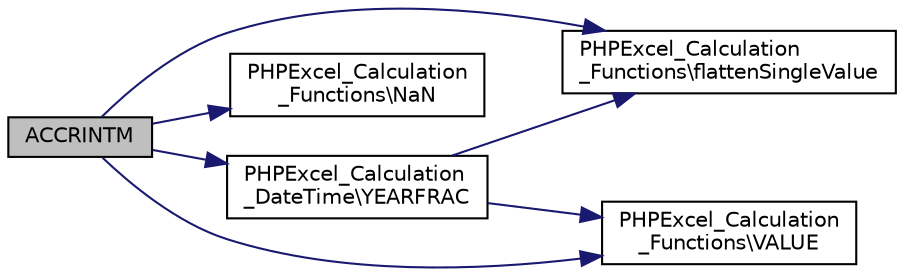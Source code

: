 digraph "ACCRINTM"
{
  edge [fontname="Helvetica",fontsize="10",labelfontname="Helvetica",labelfontsize="10"];
  node [fontname="Helvetica",fontsize="10",shape=record];
  rankdir="LR";
  Node6 [label="ACCRINTM",height=0.2,width=0.4,color="black", fillcolor="grey75", style="filled", fontcolor="black"];
  Node6 -> Node7 [color="midnightblue",fontsize="10",style="solid",fontname="Helvetica"];
  Node7 [label="PHPExcel_Calculation\l_Functions\\flattenSingleValue",height=0.2,width=0.4,color="black", fillcolor="white", style="filled",URL="$class_p_h_p_excel___calculation___functions.html#acaf2a2e8a02edcc96314474aa06d8550"];
  Node6 -> Node8 [color="midnightblue",fontsize="10",style="solid",fontname="Helvetica"];
  Node8 [label="PHPExcel_Calculation\l_Functions\\NaN",height=0.2,width=0.4,color="black", fillcolor="white", style="filled",URL="$class_p_h_p_excel___calculation___functions.html#ad35ef66aa71a12a3f978b34c0e595a89"];
  Node6 -> Node9 [color="midnightblue",fontsize="10",style="solid",fontname="Helvetica"];
  Node9 [label="PHPExcel_Calculation\l_DateTime\\YEARFRAC",height=0.2,width=0.4,color="black", fillcolor="white", style="filled",URL="$class_p_h_p_excel___calculation___date_time.html#a5a1e26f8850b53789d094781767f2e7d"];
  Node9 -> Node7 [color="midnightblue",fontsize="10",style="solid",fontname="Helvetica"];
  Node9 -> Node10 [color="midnightblue",fontsize="10",style="solid",fontname="Helvetica"];
  Node10 [label="PHPExcel_Calculation\l_Functions\\VALUE",height=0.2,width=0.4,color="black", fillcolor="white", style="filled",URL="$class_p_h_p_excel___calculation___functions.html#a2cc495b625ec296fd11527f968a37698"];
  Node6 -> Node10 [color="midnightblue",fontsize="10",style="solid",fontname="Helvetica"];
}
